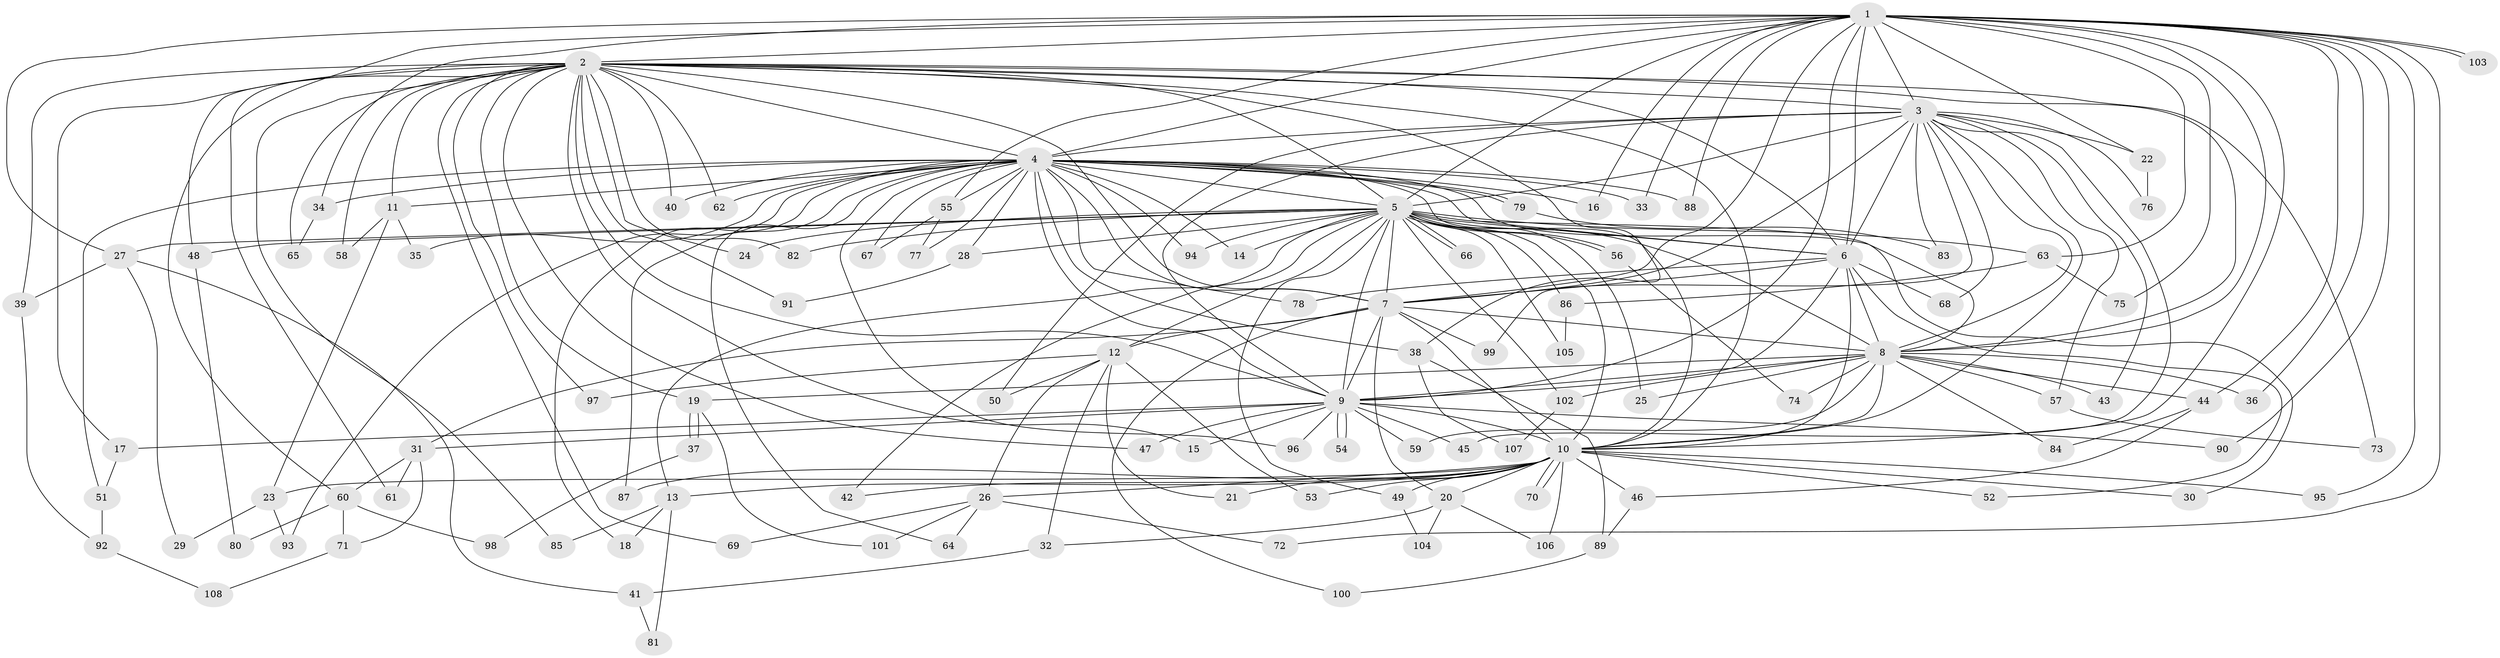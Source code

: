 // coarse degree distribution, {20: 0.046511627906976744, 25: 0.023255813953488372, 19: 0.023255813953488372, 10: 0.023255813953488372, 12: 0.023255813953488372, 13: 0.023255813953488372, 15: 0.023255813953488372, 18: 0.023255813953488372, 4: 0.06976744186046512, 7: 0.023255813953488372, 5: 0.06976744186046512, 2: 0.5116279069767442, 8: 0.023255813953488372, 3: 0.09302325581395349}
// Generated by graph-tools (version 1.1) at 2025/17/03/04/25 18:17:29]
// undirected, 108 vertices, 241 edges
graph export_dot {
graph [start="1"]
  node [color=gray90,style=filled];
  1;
  2;
  3;
  4;
  5;
  6;
  7;
  8;
  9;
  10;
  11;
  12;
  13;
  14;
  15;
  16;
  17;
  18;
  19;
  20;
  21;
  22;
  23;
  24;
  25;
  26;
  27;
  28;
  29;
  30;
  31;
  32;
  33;
  34;
  35;
  36;
  37;
  38;
  39;
  40;
  41;
  42;
  43;
  44;
  45;
  46;
  47;
  48;
  49;
  50;
  51;
  52;
  53;
  54;
  55;
  56;
  57;
  58;
  59;
  60;
  61;
  62;
  63;
  64;
  65;
  66;
  67;
  68;
  69;
  70;
  71;
  72;
  73;
  74;
  75;
  76;
  77;
  78;
  79;
  80;
  81;
  82;
  83;
  84;
  85;
  86;
  87;
  88;
  89;
  90;
  91;
  92;
  93;
  94;
  95;
  96;
  97;
  98;
  99;
  100;
  101;
  102;
  103;
  104;
  105;
  106;
  107;
  108;
  1 -- 2;
  1 -- 3;
  1 -- 4;
  1 -- 5;
  1 -- 6;
  1 -- 7;
  1 -- 8;
  1 -- 9;
  1 -- 10;
  1 -- 16;
  1 -- 22;
  1 -- 27;
  1 -- 33;
  1 -- 34;
  1 -- 36;
  1 -- 44;
  1 -- 55;
  1 -- 60;
  1 -- 63;
  1 -- 72;
  1 -- 75;
  1 -- 88;
  1 -- 90;
  1 -- 95;
  1 -- 103;
  1 -- 103;
  2 -- 3;
  2 -- 4;
  2 -- 5;
  2 -- 6;
  2 -- 7;
  2 -- 8;
  2 -- 9;
  2 -- 10;
  2 -- 11;
  2 -- 15;
  2 -- 17;
  2 -- 19;
  2 -- 24;
  2 -- 38;
  2 -- 39;
  2 -- 40;
  2 -- 47;
  2 -- 48;
  2 -- 58;
  2 -- 61;
  2 -- 62;
  2 -- 65;
  2 -- 69;
  2 -- 73;
  2 -- 82;
  2 -- 85;
  2 -- 91;
  2 -- 97;
  3 -- 4;
  3 -- 5;
  3 -- 6;
  3 -- 7;
  3 -- 8;
  3 -- 9;
  3 -- 10;
  3 -- 22;
  3 -- 43;
  3 -- 45;
  3 -- 50;
  3 -- 57;
  3 -- 68;
  3 -- 76;
  3 -- 83;
  3 -- 99;
  4 -- 5;
  4 -- 6;
  4 -- 7;
  4 -- 8;
  4 -- 9;
  4 -- 10;
  4 -- 11;
  4 -- 14;
  4 -- 16;
  4 -- 18;
  4 -- 28;
  4 -- 33;
  4 -- 34;
  4 -- 35;
  4 -- 38;
  4 -- 40;
  4 -- 51;
  4 -- 55;
  4 -- 62;
  4 -- 64;
  4 -- 67;
  4 -- 77;
  4 -- 78;
  4 -- 79;
  4 -- 79;
  4 -- 87;
  4 -- 88;
  4 -- 93;
  4 -- 94;
  4 -- 96;
  5 -- 6;
  5 -- 7;
  5 -- 8;
  5 -- 9;
  5 -- 10;
  5 -- 12;
  5 -- 13;
  5 -- 14;
  5 -- 24;
  5 -- 25;
  5 -- 27;
  5 -- 28;
  5 -- 30;
  5 -- 42;
  5 -- 48;
  5 -- 49;
  5 -- 56;
  5 -- 56;
  5 -- 63;
  5 -- 66;
  5 -- 66;
  5 -- 82;
  5 -- 86;
  5 -- 94;
  5 -- 102;
  5 -- 105;
  6 -- 7;
  6 -- 8;
  6 -- 9;
  6 -- 10;
  6 -- 52;
  6 -- 68;
  6 -- 78;
  7 -- 8;
  7 -- 9;
  7 -- 10;
  7 -- 12;
  7 -- 20;
  7 -- 31;
  7 -- 99;
  7 -- 100;
  8 -- 9;
  8 -- 10;
  8 -- 19;
  8 -- 25;
  8 -- 36;
  8 -- 43;
  8 -- 44;
  8 -- 57;
  8 -- 59;
  8 -- 74;
  8 -- 84;
  8 -- 102;
  9 -- 10;
  9 -- 15;
  9 -- 17;
  9 -- 31;
  9 -- 45;
  9 -- 47;
  9 -- 54;
  9 -- 54;
  9 -- 59;
  9 -- 90;
  9 -- 96;
  10 -- 13;
  10 -- 20;
  10 -- 21;
  10 -- 23;
  10 -- 26;
  10 -- 30;
  10 -- 42;
  10 -- 46;
  10 -- 49;
  10 -- 52;
  10 -- 53;
  10 -- 70;
  10 -- 70;
  10 -- 87;
  10 -- 95;
  10 -- 106;
  11 -- 23;
  11 -- 35;
  11 -- 58;
  12 -- 21;
  12 -- 26;
  12 -- 32;
  12 -- 50;
  12 -- 53;
  12 -- 97;
  13 -- 18;
  13 -- 81;
  13 -- 85;
  17 -- 51;
  19 -- 37;
  19 -- 37;
  19 -- 101;
  20 -- 32;
  20 -- 104;
  20 -- 106;
  22 -- 76;
  23 -- 29;
  23 -- 93;
  26 -- 64;
  26 -- 69;
  26 -- 72;
  26 -- 101;
  27 -- 29;
  27 -- 39;
  27 -- 41;
  28 -- 91;
  31 -- 60;
  31 -- 61;
  31 -- 71;
  32 -- 41;
  34 -- 65;
  37 -- 98;
  38 -- 89;
  38 -- 107;
  39 -- 92;
  41 -- 81;
  44 -- 46;
  44 -- 84;
  46 -- 89;
  48 -- 80;
  49 -- 104;
  51 -- 92;
  55 -- 67;
  55 -- 77;
  56 -- 74;
  57 -- 73;
  60 -- 71;
  60 -- 80;
  60 -- 98;
  63 -- 75;
  63 -- 86;
  71 -- 108;
  79 -- 83;
  86 -- 105;
  89 -- 100;
  92 -- 108;
  102 -- 107;
}
